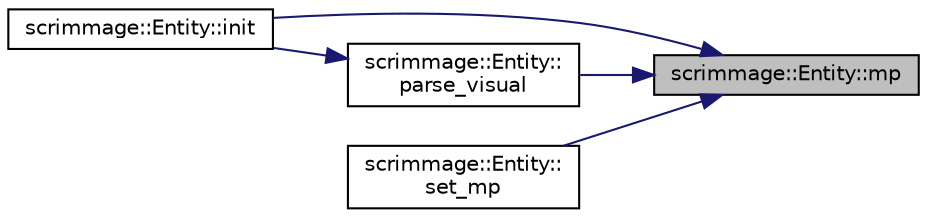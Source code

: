 digraph "scrimmage::Entity::mp"
{
 // LATEX_PDF_SIZE
  edge [fontname="Helvetica",fontsize="10",labelfontname="Helvetica",labelfontsize="10"];
  node [fontname="Helvetica",fontsize="10",shape=record];
  rankdir="RL";
  Node1 [label="scrimmage::Entity::mp",height=0.2,width=0.4,color="black", fillcolor="grey75", style="filled", fontcolor="black",tooltip=" "];
  Node1 -> Node2 [dir="back",color="midnightblue",fontsize="10",style="solid",fontname="Helvetica"];
  Node2 [label="scrimmage::Entity::init",height=0.2,width=0.4,color="black", fillcolor="white", style="filled",URL="$classscrimmage_1_1Entity.html#a742d2d316cf07a741002e9303bf090ce",tooltip=" "];
  Node1 -> Node3 [dir="back",color="midnightblue",fontsize="10",style="solid",fontname="Helvetica"];
  Node3 [label="scrimmage::Entity::\lparse_visual",height=0.2,width=0.4,color="black", fillcolor="white", style="filled",URL="$classscrimmage_1_1Entity.html#a0f933e41855d10195a40d4300acb119f",tooltip=" "];
  Node3 -> Node2 [dir="back",color="midnightblue",fontsize="10",style="solid",fontname="Helvetica"];
  Node1 -> Node4 [dir="back",color="midnightblue",fontsize="10",style="solid",fontname="Helvetica"];
  Node4 [label="scrimmage::Entity::\lset_mp",height=0.2,width=0.4,color="black", fillcolor="white", style="filled",URL="$classscrimmage_1_1Entity.html#a4820fed52624cf98558adde72e6b1fcf",tooltip=" "];
}
